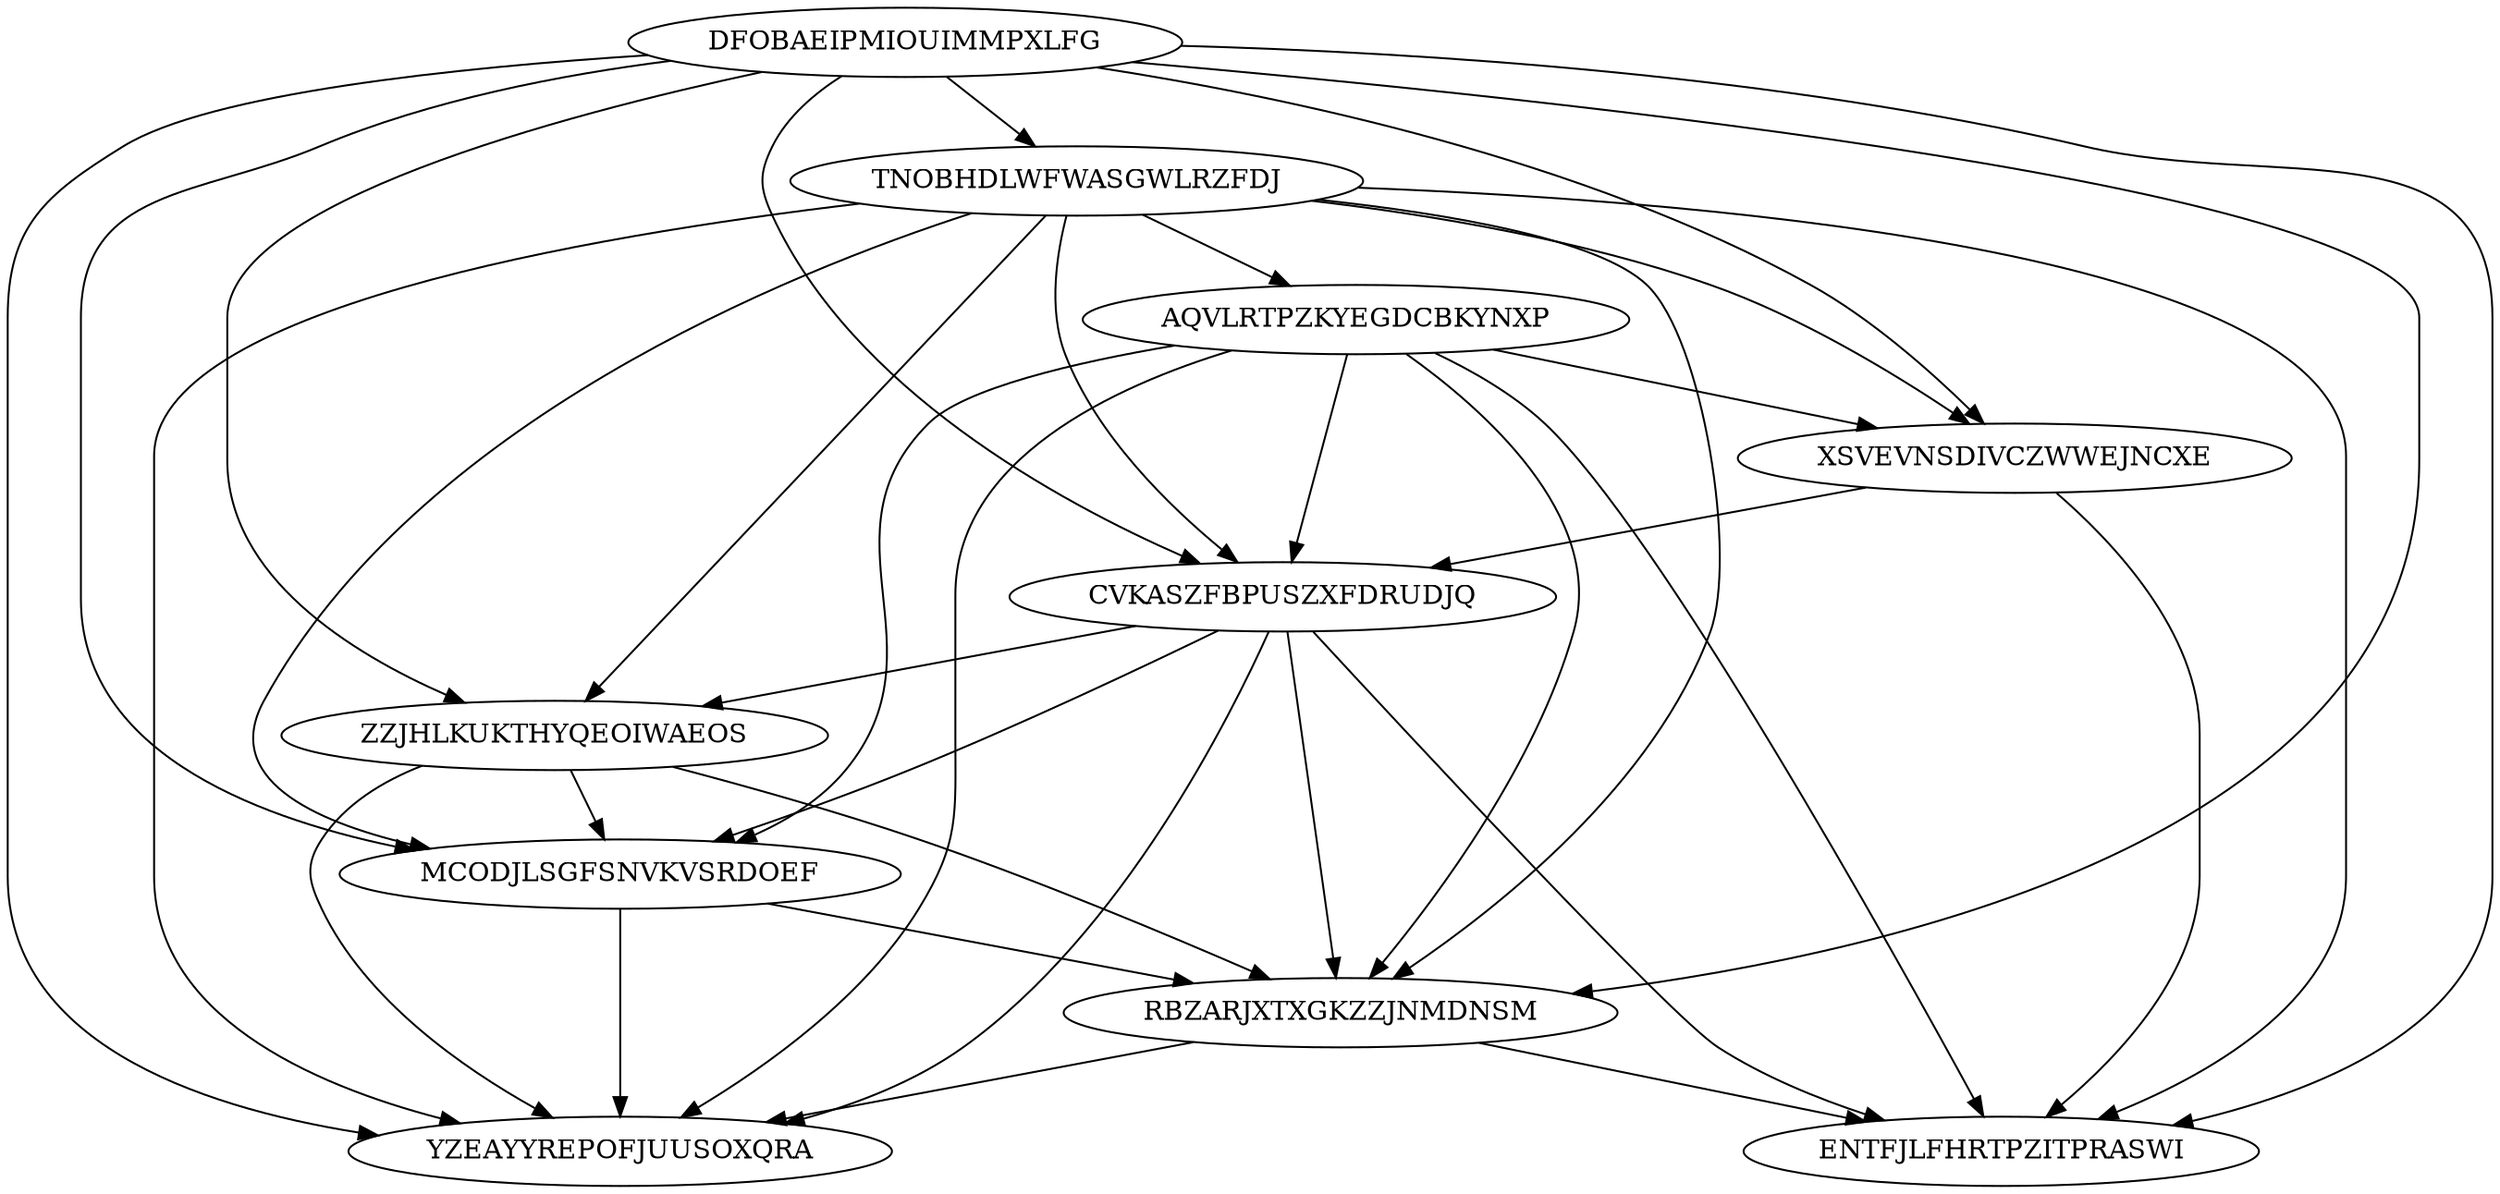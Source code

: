 digraph "N10M36" {
	DFOBAEIPMIOUIMMPXLFG			[Weight=13, Start=0, Processor=1];
	TNOBHDLWFWASGWLRZFDJ			[Weight=20, Start=13, Processor=1];
	AQVLRTPZKYEGDCBKYNXP			[Weight=14, Start=33, Processor=1];
	XSVEVNSDIVCZWWEJNCXE			[Weight=11, Start=47, Processor=1];
	CVKASZFBPUSZXFDRUDJQ			[Weight=18, Start=58, Processor=1];
	ZZJHLKUKTHYQEOIWAEOS			[Weight=18, Start=76, Processor=1];
	MCODJLSGFSNVKVSRDOEF			[Weight=10, Start=94, Processor=1];
	RBZARJXTXGKZZJNMDNSM			[Weight=12, Start=104, Processor=1];
	YZEAYYREPOFJUUSOXQRA			[Weight=16, Start=116, Processor=1];
	ENTFJLFHRTPZITPRASWI			[Weight=12, Start=130, Processor=2];
	RBZARJXTXGKZZJNMDNSM -> ENTFJLFHRTPZITPRASWI		[Weight=14];
	DFOBAEIPMIOUIMMPXLFG -> XSVEVNSDIVCZWWEJNCXE		[Weight=16];
	AQVLRTPZKYEGDCBKYNXP -> XSVEVNSDIVCZWWEJNCXE		[Weight=18];
	XSVEVNSDIVCZWWEJNCXE -> ENTFJLFHRTPZITPRASWI		[Weight=14];
	DFOBAEIPMIOUIMMPXLFG -> YZEAYYREPOFJUUSOXQRA		[Weight=10];
	DFOBAEIPMIOUIMMPXLFG -> MCODJLSGFSNVKVSRDOEF		[Weight=19];
	XSVEVNSDIVCZWWEJNCXE -> CVKASZFBPUSZXFDRUDJQ		[Weight=15];
	DFOBAEIPMIOUIMMPXLFG -> ZZJHLKUKTHYQEOIWAEOS		[Weight=11];
	TNOBHDLWFWASGWLRZFDJ -> ZZJHLKUKTHYQEOIWAEOS		[Weight=19];
	DFOBAEIPMIOUIMMPXLFG -> CVKASZFBPUSZXFDRUDJQ		[Weight=19];
	TNOBHDLWFWASGWLRZFDJ -> XSVEVNSDIVCZWWEJNCXE		[Weight=16];
	CVKASZFBPUSZXFDRUDJQ -> MCODJLSGFSNVKVSRDOEF		[Weight=20];
	DFOBAEIPMIOUIMMPXLFG -> RBZARJXTXGKZZJNMDNSM		[Weight=17];
	MCODJLSGFSNVKVSRDOEF -> RBZARJXTXGKZZJNMDNSM		[Weight=18];
	CVKASZFBPUSZXFDRUDJQ -> RBZARJXTXGKZZJNMDNSM		[Weight=20];
	MCODJLSGFSNVKVSRDOEF -> YZEAYYREPOFJUUSOXQRA		[Weight=11];
	AQVLRTPZKYEGDCBKYNXP -> YZEAYYREPOFJUUSOXQRA		[Weight=11];
	AQVLRTPZKYEGDCBKYNXP -> CVKASZFBPUSZXFDRUDJQ		[Weight=20];
	CVKASZFBPUSZXFDRUDJQ -> ENTFJLFHRTPZITPRASWI		[Weight=18];
	CVKASZFBPUSZXFDRUDJQ -> ZZJHLKUKTHYQEOIWAEOS		[Weight=20];
	TNOBHDLWFWASGWLRZFDJ -> YZEAYYREPOFJUUSOXQRA		[Weight=17];
	TNOBHDLWFWASGWLRZFDJ -> AQVLRTPZKYEGDCBKYNXP		[Weight=14];
	AQVLRTPZKYEGDCBKYNXP -> MCODJLSGFSNVKVSRDOEF		[Weight=10];
	TNOBHDLWFWASGWLRZFDJ -> MCODJLSGFSNVKVSRDOEF		[Weight=18];
	CVKASZFBPUSZXFDRUDJQ -> YZEAYYREPOFJUUSOXQRA		[Weight=12];
	RBZARJXTXGKZZJNMDNSM -> YZEAYYREPOFJUUSOXQRA		[Weight=16];
	DFOBAEIPMIOUIMMPXLFG -> TNOBHDLWFWASGWLRZFDJ		[Weight=10];
	TNOBHDLWFWASGWLRZFDJ -> CVKASZFBPUSZXFDRUDJQ		[Weight=13];
	TNOBHDLWFWASGWLRZFDJ -> ENTFJLFHRTPZITPRASWI		[Weight=11];
	ZZJHLKUKTHYQEOIWAEOS -> MCODJLSGFSNVKVSRDOEF		[Weight=17];
	TNOBHDLWFWASGWLRZFDJ -> RBZARJXTXGKZZJNMDNSM		[Weight=17];
	AQVLRTPZKYEGDCBKYNXP -> RBZARJXTXGKZZJNMDNSM		[Weight=11];
	DFOBAEIPMIOUIMMPXLFG -> ENTFJLFHRTPZITPRASWI		[Weight=10];
	ZZJHLKUKTHYQEOIWAEOS -> YZEAYYREPOFJUUSOXQRA		[Weight=18];
	ZZJHLKUKTHYQEOIWAEOS -> RBZARJXTXGKZZJNMDNSM		[Weight=18];
	AQVLRTPZKYEGDCBKYNXP -> ENTFJLFHRTPZITPRASWI		[Weight=11];
}
